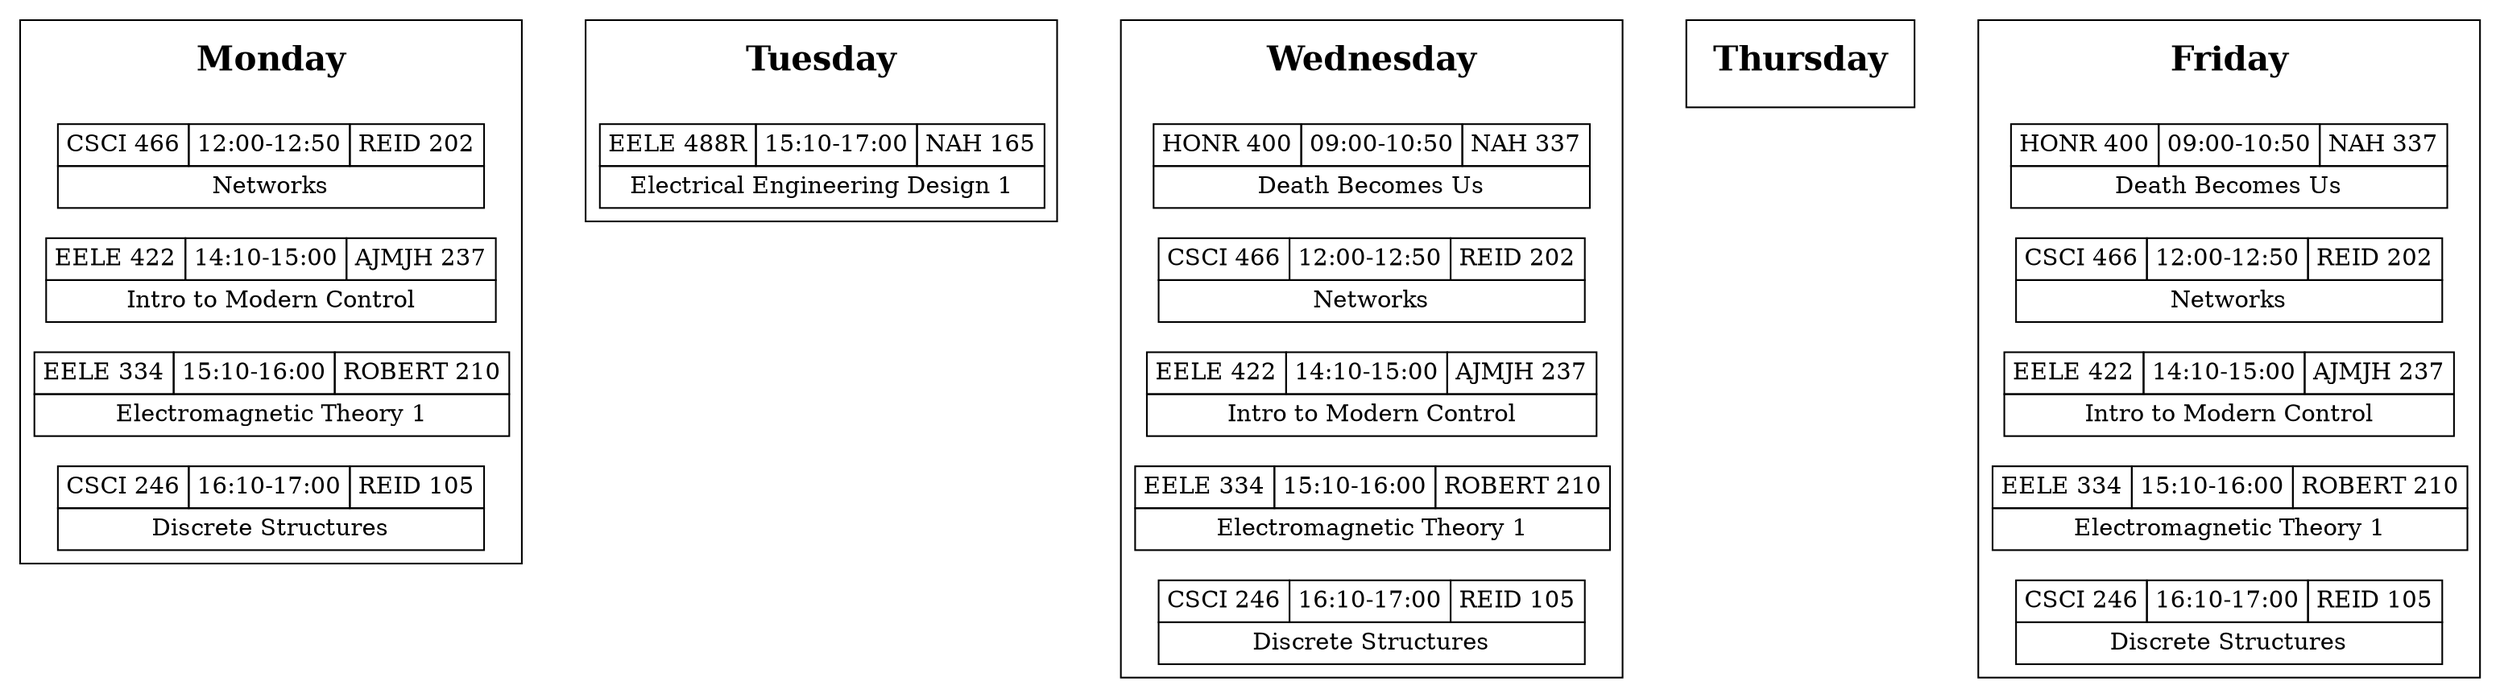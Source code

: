 digraph schedule {
    ranksep=.75; rankdir=LR; splines=false;

    {node [shape=plaintext, fontsize=20, label=<<B>\N</B>>];
	"Monday" -> "Tuesday" -> "Wednesday" -> "Thursday" -> "Friday" [style=invis];
    }

    {node [shape=none, margin=0]
	subgraph clustermonday { rank = same; "Monday"; "CSCI466-m"; "EELE422-m"; "EELE334-m"; "CSCI246-m"; }
    }

    "CSCI466-m" [label=<
		 <TABLE BORDER="0" CELLBORDER="1" CELLSPACING="0" CELLPADDING="4">
		 <TR>
		 <TD>CSCI 466</TD>
		 <TD>12:00-12:50</TD>
		 <TD>REID 202</TD>
		 </TR>
		 <TR><TD COLSPAN="3">Networks</TD></TR>
		 </TABLE>>];

    "EELE422-m" [label=<
		 <TABLE BORDER="0" CELLBORDER="1" CELLSPACING="0" CELLPADDING="4">
		 <TR>
		 <TD>EELE 422</TD>
		 <TD>14:10-15:00</TD>
		 <TD>AJMJH 237</TD>
		 </TR>
		 <TR><TD COLSPAN="3">Intro to Modern Control</TD></TR>
		 </TABLE>>];

    "EELE334-m" [label=<
		 <TABLE BORDER="0" CELLBORDER="1" CELLSPACING="0" CELLPADDING="4">
		 <TR>
		 <TD>EELE 334</TD>
		 <TD>15:10-16:00</TD>
		 <TD>ROBERT 210</TD>
		 </TR>
		 <TR><TD COLSPAN="3">Electromagnetic Theory 1</TD></TR>
		 </TABLE>>];

    "CSCI246-m" [label=<
		 <TABLE BORDER="0" CELLBORDER="1" CELLSPACING="0" CELLPADDING="4">
		 <TR>
		 <TD>CSCI 246</TD>
		 <TD>16:10-17:00</TD>
		 <TD>REID 105</TD>
		 </TR>
		 <TR><TD COLSPAN="3">Discrete Structures</TD></TR>
		 </TABLE>>];

    {node [shape=none, margin=0]
	subgraph clustertuesday { rank = same; "Tuesday"; "EELE488R-t"; }
    }

    "EELE488R-t" [label=<
		 <TABLE BORDER="0" CELLBORDER="1" CELLSPACING="0" CELLPADDING="4">
		 <TR>
		 <TD>EELE 488R</TD>
		 <TD>15:10-17:00</TD>
		 <TD>NAH 165</TD>
		 </TR>
		 <TR><TD COLSPAN="3">Electrical Engineering Design 1</TD></TR>
		 </TABLE>>];

    {node [shape=none, margin=0]
	subgraph clusterwednesday { rank = same; "Wednesday"; "HONR400-w"; "CSCI466-w"; "EELE422-w"; "EELE334-w"; "CSCI246-w"; }
    }

    "HONR400-w" [label=<
		 <TABLE BORDER="0" CELLBORDER="1" CELLSPACING="0" CELLPADDING="4">
		 <TR>
		 <TD>HONR 400</TD>
		 <TD>09:00-10:50</TD>
		 <TD>NAH 337</TD>
		 </TR>
		 <TR><TD COLSPAN="3">Death Becomes Us</TD></TR>
		 </TABLE>>];

    "CSCI466-w" [label=<
		 <TABLE BORDER="0" CELLBORDER="1" CELLSPACING="0" CELLPADDING="4">
		 <TR>
		 <TD>CSCI 466</TD>
		 <TD>12:00-12:50</TD>
		 <TD>REID 202</TD>
		 </TR>
		 <TR><TD COLSPAN="3">Networks</TD></TR>
		 </TABLE>>];

    "EELE422-w" [label=<
		 <TABLE BORDER="0" CELLBORDER="1" CELLSPACING="0" CELLPADDING="4">
		 <TR>
		 <TD>EELE 422</TD>
		 <TD>14:10-15:00</TD>
		 <TD>AJMJH 237</TD>
		 </TR>
		 <TR><TD COLSPAN="3">Intro to Modern Control</TD></TR>
		 </TABLE>>];

    "EELE334-w" [label=<
		 <TABLE BORDER="0" CELLBORDER="1" CELLSPACING="0" CELLPADDING="4">
		 <TR>
		 <TD>EELE 334</TD>
		 <TD>15:10-16:00</TD>
		 <TD>ROBERT 210</TD>
		 </TR>
		 <TR><TD COLSPAN="3">Electromagnetic Theory 1</TD></TR>
		 </TABLE>>];

    "CSCI246-w" [label=<
		 <TABLE BORDER="0" CELLBORDER="1" CELLSPACING="0" CELLPADDING="4">
		 <TR>
		 <TD>CSCI 246</TD>
		 <TD>16:10-17:00</TD>
		 <TD>REID 105</TD>
		 </TR>
		 <TR><TD COLSPAN="3">Discrete Structures</TD></TR>
		 </TABLE>>];

    {node [shape=none, margin=0]
	subgraph clusterthursday { rank = same; "Thursday"; }
    }

    {node [shape=none, margin=0]
	subgraph clusterfriday { rank = same; "Friday"; "HONR400-f"; "CSCI466-f"; "EELE422-f"; "EELE334-f"; "CSCI246-f"; }
    }

    "HONR400-f" [label=<
		 <TABLE BORDER="0" CELLBORDER="1" CELLSPACING="0" CELLPADDING="4">
		 <TR>
		 <TD>HONR 400</TD>
		 <TD>09:00-10:50</TD>
		 <TD>NAH 337</TD>
		 </TR>
		 <TR><TD COLSPAN="3">Death Becomes Us</TD></TR>
		 </TABLE>>];

    "CSCI466-f" [label=<
		 <TABLE BORDER="0" CELLBORDER="1" CELLSPACING="0" CELLPADDING="4">
		 <TR>
		 <TD>CSCI 466</TD>
		 <TD>12:00-12:50</TD>
		 <TD>REID 202</TD>
		 </TR>
		 <TR><TD COLSPAN="3">Networks</TD></TR>
		 </TABLE>>];

    "EELE422-f" [label=<
		 <TABLE BORDER="0" CELLBORDER="1" CELLSPACING="0" CELLPADDING="4">
		 <TR>
		 <TD>EELE 422</TD>
		 <TD>14:10-15:00</TD>
		 <TD>AJMJH 237</TD>
		 </TR>
		 <TR><TD COLSPAN="3">Intro to Modern Control</TD></TR>
		 </TABLE>>];

    "EELE334-f" [label=<
		 <TABLE BORDER="0" CELLBORDER="1" CELLSPACING="0" CELLPADDING="4">
		 <TR>
		 <TD>EELE 334</TD>
		 <TD>15:10-16:00</TD>
		 <TD>ROBERT 210</TD>
		 </TR>
		 <TR><TD COLSPAN="3">Electromagnetic Theory 1</TD></TR>
		 </TABLE>>];

    "CSCI246-f" [label=<
		 <TABLE BORDER="0" CELLBORDER="1" CELLSPACING="0" CELLPADDING="4">
		 <TR>
		 <TD>CSCI 246</TD>
		 <TD>16:10-17:00</TD>
		 <TD>REID 105</TD>
		 </TR>
		 <TR><TD COLSPAN="3">Discrete Structures</TD></TR>
		 </TABLE>>];
}
